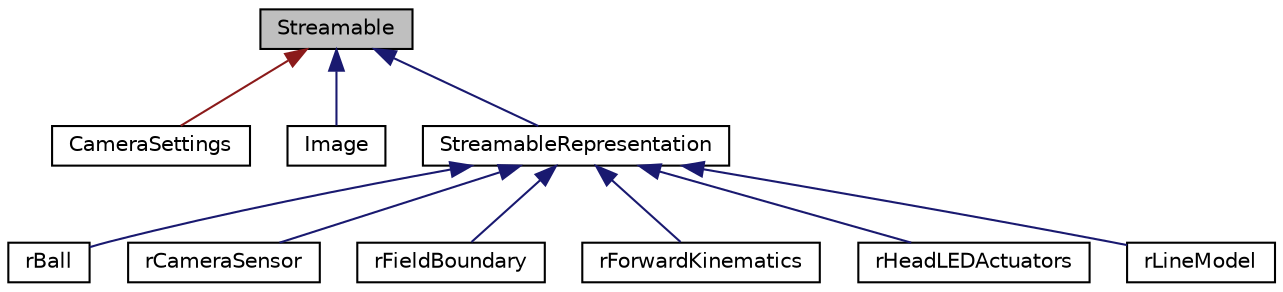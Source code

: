 digraph "Streamable"
{
  edge [fontname="Helvetica",fontsize="10",labelfontname="Helvetica",labelfontsize="10"];
  node [fontname="Helvetica",fontsize="10",shape=record];
  Node0 [label="Streamable",height=0.2,width=0.4,color="black", fillcolor="grey75", style="filled", fontcolor="black"];
  Node0 -> Node1 [dir="back",color="firebrick4",fontsize="10",style="solid",fontname="Helvetica"];
  Node1 [label="CameraSettings",height=0.2,width=0.4,color="black", fillcolor="white", style="filled",URL="$classCameraSettings.html",tooltip="CameraSettings: Contains the settings of a camera. "];
  Node0 -> Node2 [dir="back",color="midnightblue",fontsize="10",style="solid",fontname="Helvetica"];
  Node2 [label="Image",height=0.2,width=0.4,color="black", fillcolor="white", style="filled",URL="$classImage.html",tooltip="Image: class that contains the information of an image. "];
  Node0 -> Node3 [dir="back",color="midnightblue",fontsize="10",style="solid",fontname="Helvetica"];
  Node3 [label="StreamableRepresentation",height=0.2,width=0.4,color="black", fillcolor="white", style="filled",URL="$classStreamableRepresentation.html",tooltip="StreamableRepresentation: Representations that are streamable should implement this class..."];
  Node3 -> Node4 [dir="back",color="midnightblue",fontsize="10",style="solid",fontname="Helvetica"];
  Node4 [label="rBall",height=0.2,width=0.4,color="black", fillcolor="white", style="filled",URL="$classrBall.html",tooltip="rBall: representation that holds the information of the ball. "];
  Node3 -> Node5 [dir="back",color="midnightblue",fontsize="10",style="solid",fontname="Helvetica"];
  Node5 [label="rCameraSensor",height=0.2,width=0.4,color="black", fillcolor="white", style="filled",URL="$classrCameraSensor.html",tooltip="Representation that holds an image from a camera and information about that image. "];
  Node3 -> Node6 [dir="back",color="midnightblue",fontsize="10",style="solid",fontname="Helvetica"];
  Node6 [label="rFieldBoundary",height=0.2,width=0.4,color="black", fillcolor="white", style="filled",URL="$classrFieldBoundary.html",tooltip="rFieldBoundary: representation that holds the information about the field boundary. "];
  Node3 -> Node7 [dir="back",color="midnightblue",fontsize="10",style="solid",fontname="Helvetica"];
  Node7 [label="rForwardKinematics",height=0.2,width=0.4,color="black", fillcolor="white", style="filled",URL="$classrForwardKinematics.html",tooltip="rFowardKinematic: this representation contains the transformation between the torso and the end actua..."];
  Node3 -> Node8 [dir="back",color="midnightblue",fontsize="10",style="solid",fontname="Helvetica"];
  Node8 [label="rHeadLEDActuators",height=0.2,width=0.4,color="black", fillcolor="white", style="filled",URL="$classrHeadLEDActuators.html"];
  Node3 -> Node9 [dir="back",color="midnightblue",fontsize="10",style="solid",fontname="Helvetica"];
  Node9 [label="rLineModel",height=0.2,width=0.4,color="black", fillcolor="white", style="filled",URL="$classrLineModel.html",tooltip="rLineModel: representation that holds the line points of the line model. "];
}
